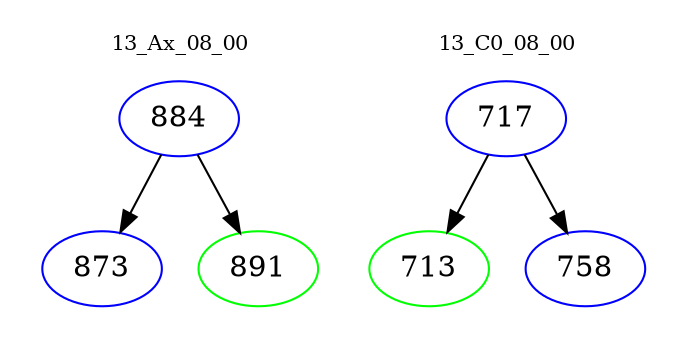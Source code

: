 digraph{
subgraph cluster_0 {
color = white
label = "13_Ax_08_00";
fontsize=10;
T0_884 [label="884", color="blue"]
T0_884 -> T0_873 [color="black"]
T0_873 [label="873", color="blue"]
T0_884 -> T0_891 [color="black"]
T0_891 [label="891", color="green"]
}
subgraph cluster_1 {
color = white
label = "13_C0_08_00";
fontsize=10;
T1_717 [label="717", color="blue"]
T1_717 -> T1_713 [color="black"]
T1_713 [label="713", color="green"]
T1_717 -> T1_758 [color="black"]
T1_758 [label="758", color="blue"]
}
}
